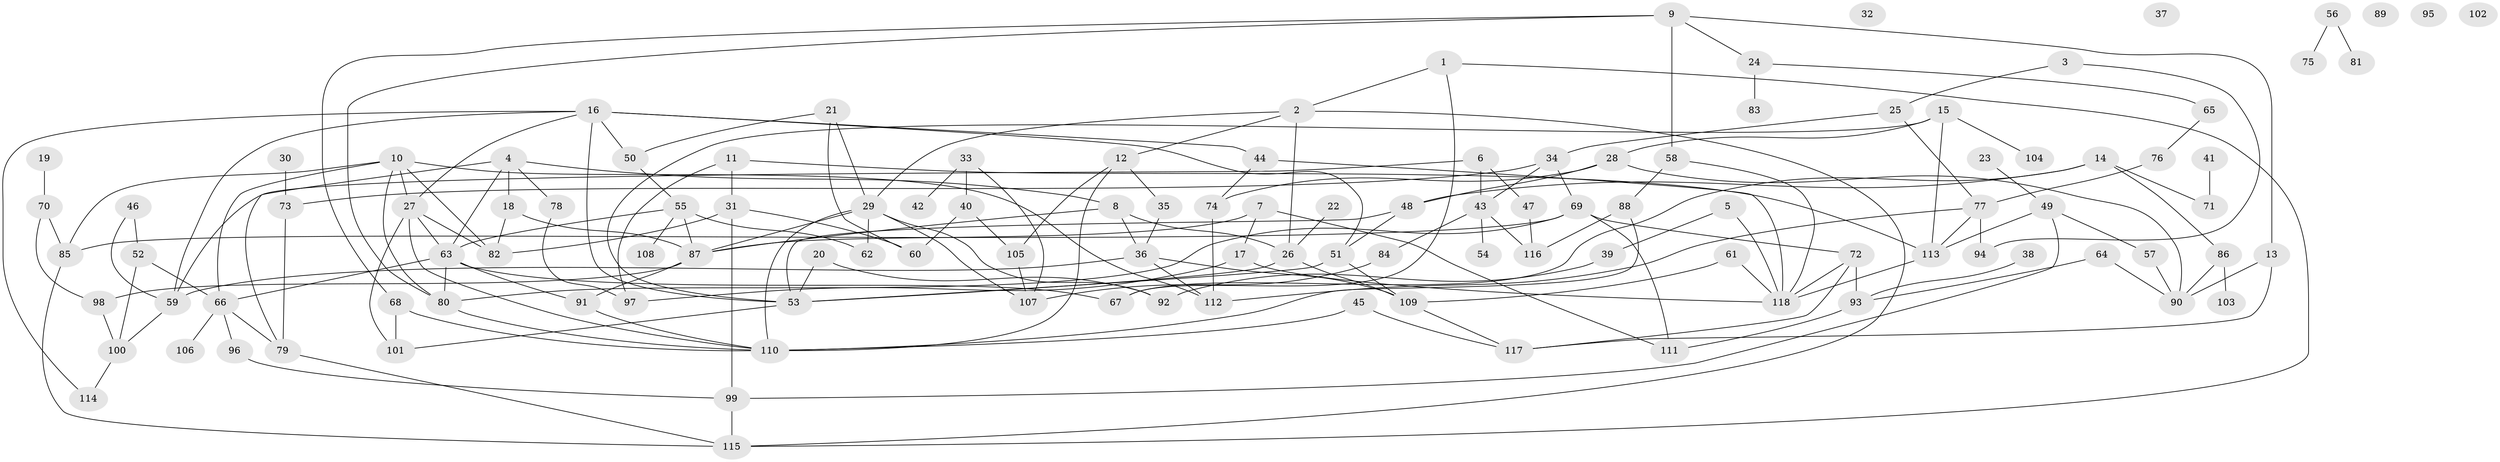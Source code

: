 // coarse degree distribution, {7: 0.04285714285714286, 2: 0.17142857142857143, 11: 0.014285714285714285, 6: 0.07142857142857142, 4: 0.12857142857142856, 8: 0.02857142857142857, 13: 0.014285714285714285, 3: 0.17142857142857143, 5: 0.07142857142857142, 14: 0.014285714285714285, 1: 0.17142857142857143, 9: 0.014285714285714285, 0: 0.07142857142857142, 15: 0.014285714285714285}
// Generated by graph-tools (version 1.1) at 2025/16/03/04/25 18:16:37]
// undirected, 118 vertices, 188 edges
graph export_dot {
graph [start="1"]
  node [color=gray90,style=filled];
  1;
  2;
  3;
  4;
  5;
  6;
  7;
  8;
  9;
  10;
  11;
  12;
  13;
  14;
  15;
  16;
  17;
  18;
  19;
  20;
  21;
  22;
  23;
  24;
  25;
  26;
  27;
  28;
  29;
  30;
  31;
  32;
  33;
  34;
  35;
  36;
  37;
  38;
  39;
  40;
  41;
  42;
  43;
  44;
  45;
  46;
  47;
  48;
  49;
  50;
  51;
  52;
  53;
  54;
  55;
  56;
  57;
  58;
  59;
  60;
  61;
  62;
  63;
  64;
  65;
  66;
  67;
  68;
  69;
  70;
  71;
  72;
  73;
  74;
  75;
  76;
  77;
  78;
  79;
  80;
  81;
  82;
  83;
  84;
  85;
  86;
  87;
  88;
  89;
  90;
  91;
  92;
  93;
  94;
  95;
  96;
  97;
  98;
  99;
  100;
  101;
  102;
  103;
  104;
  105;
  106;
  107;
  108;
  109;
  110;
  111;
  112;
  113;
  114;
  115;
  116;
  117;
  118;
  1 -- 2;
  1 -- 67;
  1 -- 115;
  2 -- 12;
  2 -- 26;
  2 -- 29;
  2 -- 115;
  3 -- 25;
  3 -- 94;
  4 -- 8;
  4 -- 18;
  4 -- 63;
  4 -- 78;
  4 -- 79;
  5 -- 39;
  5 -- 118;
  6 -- 43;
  6 -- 47;
  6 -- 59;
  7 -- 17;
  7 -- 87;
  7 -- 111;
  8 -- 26;
  8 -- 36;
  8 -- 87;
  9 -- 13;
  9 -- 24;
  9 -- 58;
  9 -- 68;
  9 -- 80;
  10 -- 27;
  10 -- 66;
  10 -- 80;
  10 -- 82;
  10 -- 85;
  10 -- 112;
  11 -- 31;
  11 -- 97;
  11 -- 113;
  12 -- 35;
  12 -- 105;
  12 -- 110;
  13 -- 90;
  13 -- 117;
  14 -- 48;
  14 -- 67;
  14 -- 71;
  14 -- 86;
  15 -- 28;
  15 -- 53;
  15 -- 104;
  15 -- 113;
  16 -- 27;
  16 -- 44;
  16 -- 50;
  16 -- 51;
  16 -- 53;
  16 -- 59;
  16 -- 114;
  17 -- 97;
  17 -- 118;
  18 -- 82;
  18 -- 87;
  19 -- 70;
  20 -- 53;
  20 -- 92;
  21 -- 29;
  21 -- 50;
  21 -- 60;
  22 -- 26;
  23 -- 49;
  24 -- 65;
  24 -- 83;
  25 -- 34;
  25 -- 77;
  26 -- 53;
  26 -- 109;
  27 -- 63;
  27 -- 82;
  27 -- 101;
  27 -- 110;
  28 -- 48;
  28 -- 74;
  28 -- 90;
  29 -- 62;
  29 -- 87;
  29 -- 92;
  29 -- 107;
  29 -- 110;
  30 -- 73;
  31 -- 60;
  31 -- 82;
  31 -- 99;
  33 -- 40;
  33 -- 42;
  33 -- 107;
  34 -- 43;
  34 -- 69;
  34 -- 73;
  35 -- 36;
  36 -- 59;
  36 -- 109;
  36 -- 112;
  38 -- 93;
  39 -- 92;
  40 -- 60;
  40 -- 105;
  41 -- 71;
  43 -- 54;
  43 -- 84;
  43 -- 116;
  44 -- 74;
  44 -- 118;
  45 -- 110;
  45 -- 117;
  46 -- 52;
  46 -- 59;
  47 -- 116;
  48 -- 51;
  48 -- 53;
  49 -- 57;
  49 -- 99;
  49 -- 113;
  50 -- 55;
  51 -- 53;
  51 -- 109;
  52 -- 66;
  52 -- 100;
  53 -- 101;
  55 -- 62;
  55 -- 63;
  55 -- 87;
  55 -- 108;
  56 -- 75;
  56 -- 81;
  57 -- 90;
  58 -- 88;
  58 -- 118;
  59 -- 100;
  61 -- 109;
  61 -- 118;
  63 -- 66;
  63 -- 67;
  63 -- 80;
  63 -- 91;
  64 -- 90;
  64 -- 93;
  65 -- 76;
  66 -- 79;
  66 -- 96;
  66 -- 106;
  68 -- 101;
  68 -- 110;
  69 -- 72;
  69 -- 80;
  69 -- 85;
  69 -- 111;
  70 -- 85;
  70 -- 98;
  72 -- 93;
  72 -- 117;
  72 -- 118;
  73 -- 79;
  74 -- 112;
  76 -- 77;
  77 -- 94;
  77 -- 112;
  77 -- 113;
  78 -- 97;
  79 -- 115;
  80 -- 110;
  84 -- 107;
  85 -- 115;
  86 -- 90;
  86 -- 103;
  87 -- 91;
  87 -- 98;
  88 -- 110;
  88 -- 116;
  91 -- 110;
  93 -- 111;
  96 -- 99;
  98 -- 100;
  99 -- 115;
  100 -- 114;
  105 -- 107;
  109 -- 117;
  113 -- 118;
}

